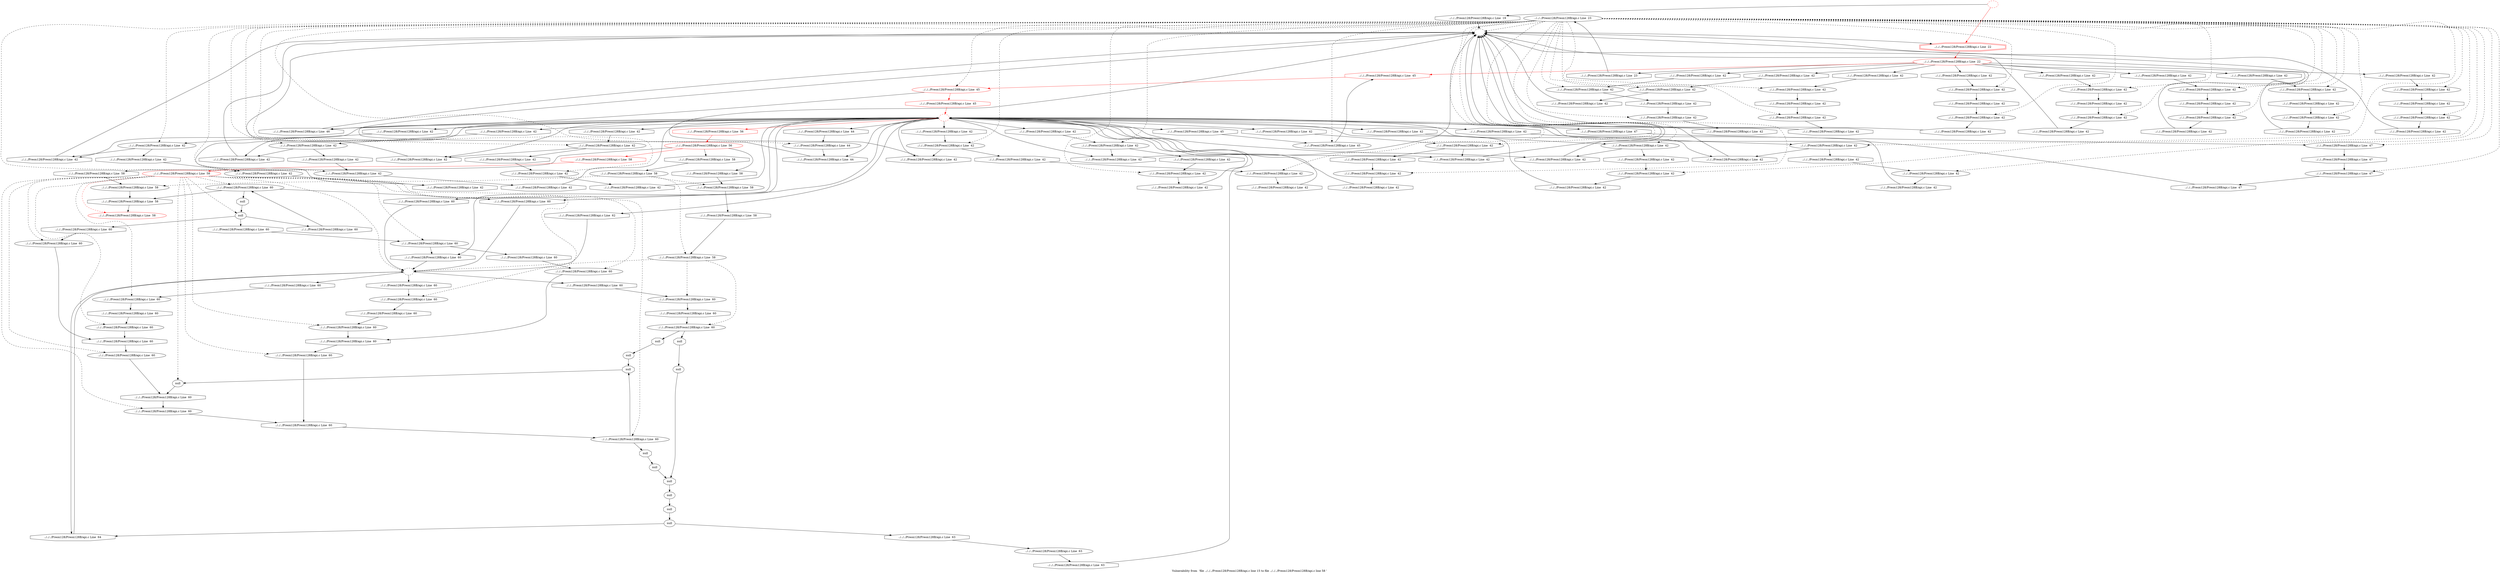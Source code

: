 digraph "Vulnerability from 'file ../../../Preon128/Preon128B/api.c line 15 to file ../../../Preon128/Preon128B/api.c line 58 '  "{
label="Vulnerability from  'file ../../../Preon128/Preon128B/api.c line 15 to file ../../../Preon128/Preon128B/api.c line 58 ' ";
node_3170[shape=ellipse,style=solid,label="../../../Preon128/Preon128B/api.c Line  23"]
node_3165[shape=ellipse,style=dashed,label=""]
"node_3170"->"node_3165" [style=dashed]
node_3250[shape=ellipse,style=solid,label="../../../Preon128/Preon128B/api.c Line  42"]
"node_3170"->"node_3250" [style=dashed]
node_3254[shape=ellipse,style=solid,label="../../../Preon128/Preon128B/api.c Line  42"]
"node_3170"->"node_3254" [style=dashed]
node_3205[shape=ellipse,style=solid,label="../../../Preon128/Preon128B/api.c Line  42"]
"node_3170"->"node_3205" [style=dashed]
node_3259[shape=ellipse,style=solid,label="../../../Preon128/Preon128B/api.c Line  44"]
"node_3170"->"node_3259" [style=dashed]
node_3262[shape=ellipse,style=solid,label="../../../Preon128/Preon128B/api.c Line  45"]
"node_3170"->"node_3262" [style=dashed]
node_3228[shape=ellipse,style=solid,label="../../../Preon128/Preon128B/api.c Line  42"]
"node_3170"->"node_3228" [style=dashed]
node_3241[shape=ellipse,style=solid,label="../../../Preon128/Preon128B/api.c Line  42"]
"node_3170"->"node_3241" [style=dashed]
node_3264[shape=ellipse,style=solid,label="../../../Preon128/Preon128B/api.c Line  45", color=red]
"node_3170"->"node_3264" [style=dashed]
node_3221[shape=ellipse,style=solid,label="../../../Preon128/Preon128B/api.c Line  42"]
"node_3170"->"node_3221" [style=dashed]
node_3226[shape=ellipse,style=solid,label="../../../Preon128/Preon128B/api.c Line  42"]
"node_3170"->"node_3226" [style=dashed]
node_3268[shape=ellipse,style=solid,label="../../../Preon128/Preon128B/api.c Line  47"]
"node_3170"->"node_3268" [style=dashed]
node_3215[shape=ellipse,style=solid,label="../../../Preon128/Preon128B/api.c Line  42"]
"node_3170"->"node_3215" [style=dashed]
node_3237[shape=ellipse,style=solid,label="../../../Preon128/Preon128B/api.c Line  42"]
"node_3170"->"node_3237" [style=dashed]
node_3176[shape=ellipse,style=solid,label="../../../Preon128/Preon128B/api.c Line  42"]
"node_3170"->"node_3176" [style=dashed]
node_3270[shape=ellipse,style=solid,label="../../../Preon128/Preon128B/api.c Line  47"]
"node_3170"->"node_3270" [style=dashed]
node_3174[shape=ellipse,style=solid,label="../../../Preon128/Preon128B/api.c Line  42"]
"node_3170"->"node_3174" [style=dashed]
node_3172[shape=ellipse,style=solid,label="../../../Preon128/Preon128B/api.c Line  42"]
"node_3170"->"node_3172" [style=dashed]
node_3208[shape=ellipse,style=solid,label="../../../Preon128/Preon128B/api.c Line  42"]
"node_3170"->"node_3208" [style=dashed]
node_3232[shape=ellipse,style=solid,label="../../../Preon128/Preon128B/api.c Line  42"]
"node_3170"->"node_3232" [style=dashed]
node_3185[shape=ellipse,style=solid,label="../../../Preon128/Preon128B/api.c Line  42"]
"node_3170"->"node_3185" [style=dashed]
node_3239[shape=ellipse,style=solid,label="../../../Preon128/Preon128B/api.c Line  42"]
"node_3170"->"node_3239" [style=dashed]
node_3243[shape=ellipse,style=solid,label="../../../Preon128/Preon128B/api.c Line  42"]
"node_3170"->"node_3243" [style=dashed]
node_3183[shape=ellipse,style=solid,label="../../../Preon128/Preon128B/api.c Line  42"]
"node_3170"->"node_3183" [style=dashed]
node_3181[shape=ellipse,style=solid,label="../../../Preon128/Preon128B/api.c Line  42"]
"node_3170"->"node_3181" [style=dashed]
node_3187[shape=ellipse,style=solid,label="../../../Preon128/Preon128B/api.c Line  42"]
"node_3170"->"node_3187" [style=dashed]
node_3219[shape=ellipse,style=solid,label="../../../Preon128/Preon128B/api.c Line  42"]
"node_3170"->"node_3219" [style=dashed]
node_3194[shape=ellipse,style=solid,label="../../../Preon128/Preon128B/api.c Line  42"]
"node_3170"->"node_3194" [style=dashed]
node_3192[shape=ellipse,style=solid,label="../../../Preon128/Preon128B/api.c Line  42"]
"node_3170"->"node_3192" [style=dashed]
node_3230[shape=ellipse,style=solid,label="../../../Preon128/Preon128B/api.c Line  42"]
"node_3170"->"node_3230" [style=dashed]
node_3210[shape=ellipse,style=solid,label="../../../Preon128/Preon128B/api.c Line  42"]
"node_3170"->"node_3210" [style=dashed]
node_3198[shape=ellipse,style=solid,label="../../../Preon128/Preon128B/api.c Line  42"]
"node_3170"->"node_3198" [style=dashed]
node_3252[shape=ellipse,style=solid,label="../../../Preon128/Preon128B/api.c Line  42"]
"node_3170"->"node_3252" [style=dashed]
node_3248[shape=ellipse,style=solid,label="../../../Preon128/Preon128B/api.c Line  42"]
"node_3170"->"node_3248" [style=dashed]
node_3196[shape=ellipse,style=solid,label="../../../Preon128/Preon128B/api.c Line  42"]
"node_3170"->"node_3196" [style=dashed]
node_3217[shape=ellipse,style=solid,label="../../../Preon128/Preon128B/api.c Line  42"]
"node_3170"->"node_3217" [style=dashed]
node_3203[shape=ellipse,style=solid,label="../../../Preon128/Preon128B/api.c Line  42"]
"node_3170"->"node_3203" [style=dashed]
node_3169[shape=doubleoctagon,style=solid,label="../../../Preon128/Preon128B/api.c Line  22", color=red]
node_3168[shape=ellipse,style=solid,label="../../../Preon128/Preon128B/api.c Line  22", color=red]
"node_3169"->"node_3168" [color=red]
node_3249[shape=octagon,style=solid,label="../../../Preon128/Preon128B/api.c Line  42"]
"node_3168"->"node_3249"
node_3227[shape=octagon,style=solid,label="../../../Preon128/Preon128B/api.c Line  42"]
"node_3168"->"node_3227"
node_3171[shape=octagon,style=solid,label="../../../Preon128/Preon128B/api.c Line  23"]
"node_3168"->"node_3171"
node_3265[shape=octagon,style=solid,label="../../../Preon128/Preon128B/api.c Line  45", color=red]
"node_3168"->"node_3265" [color=red]
node_3173[shape=octagon,style=solid,label="../../../Preon128/Preon128B/api.c Line  42"]
"node_3168"->"node_3173"
node_3238[shape=octagon,style=solid,label="../../../Preon128/Preon128B/api.c Line  42"]
"node_3168"->"node_3238"
node_3204[shape=octagon,style=solid,label="../../../Preon128/Preon128B/api.c Line  42"]
"node_3168"->"node_3204"
node_3182[shape=octagon,style=solid,label="../../../Preon128/Preon128B/api.c Line  42"]
"node_3168"->"node_3182"
node_3216[shape=octagon,style=solid,label="../../../Preon128/Preon128B/api.c Line  42"]
"node_3168"->"node_3216"
node_3193[shape=octagon,style=solid,label="../../../Preon128/Preon128B/api.c Line  42"]
"node_3168"->"node_3193"
node_3167[shape=ellipse,style=dashed,label="", color=red]
"node_3167"->"node_3169" [color=red]
node_3166[shape=octagon,style=solid,label="../../../Preon128/Preon128B/api.c Line  19"]
"node_3167"->"node_3166"
"node_3166"->"node_3165"
"node_3165"->"node_3169"
node_3164[shape=ellipse,style=dashed,label="", color=red]
node_3330[shape=octagon,style=solid,label="../../../Preon128/Preon128B/api.c Line  62"]
"node_3164"->"node_3330"
node_3257[shape=octagon,style=solid,label="../../../Preon128/Preon128B/api.c Line  42"]
"node_3164"->"node_3257"
node_3253[shape=octagon,style=solid,label="../../../Preon128/Preon128B/api.c Line  42"]
"node_3164"->"node_3253"
node_3224[shape=octagon,style=solid,label="../../../Preon128/Preon128B/api.c Line  42"]
"node_3164"->"node_3224"
node_3260[shape=octagon,style=solid,label="../../../Preon128/Preon128B/api.c Line  44"]
"node_3164"->"node_3260"
node_3261[shape=octagon,style=solid,label="../../../Preon128/Preon128B/api.c Line  44"]
"node_3164"->"node_3261"
node_3283[shape=octagon,style=solid,label="../../../Preon128/Preon128B/api.c Line  60"]
"node_3164"->"node_3283"
node_3213[shape=octagon,style=solid,label="../../../Preon128/Preon128B/api.c Line  42"]
"node_3164"->"node_3213"
node_3263[shape=octagon,style=solid,label="../../../Preon128/Preon128B/api.c Line  45"]
"node_3164"->"node_3263"
node_3321[shape=octagon,style=solid,label="../../../Preon128/Preon128B/api.c Line  60"]
"node_3164"->"node_3321"
node_3267[shape=octagon,style=solid,label="../../../Preon128/Preon128B/api.c Line  46"]
"node_3164"->"node_3267"
node_3304[shape=octagon,style=solid,label="../../../Preon128/Preon128B/api.c Line  60"]
"node_3164"->"node_3304"
node_3269[shape=octagon,style=solid,label="../../../Preon128/Preon128B/api.c Line  47"]
"node_3164"->"node_3269"
node_3175[shape=octagon,style=solid,label="../../../Preon128/Preon128B/api.c Line  42"]
"node_3164"->"node_3175"
node_3246[shape=octagon,style=solid,label="../../../Preon128/Preon128B/api.c Line  42"]
"node_3164"->"node_3246"
node_3179[shape=octagon,style=solid,label="../../../Preon128/Preon128B/api.c Line  42"]
"node_3164"->"node_3179"
node_3186[shape=octagon,style=solid,label="../../../Preon128/Preon128B/api.c Line  42"]
"node_3164"->"node_3186"
node_3201[shape=octagon,style=solid,label="../../../Preon128/Preon128B/api.c Line  42"]
"node_3164"->"node_3201"
node_3209[shape=octagon,style=solid,label="../../../Preon128/Preon128B/api.c Line  42"]
"node_3164"->"node_3209"
node_3273[shape=octagon,style=solid,label="../../../Preon128/Preon128B/api.c Line  56", color=red]
"node_3164"->"node_3273" [color=red]
node_3242[shape=octagon,style=solid,label="../../../Preon128/Preon128B/api.c Line  42"]
"node_3164"->"node_3242"
node_3190[shape=octagon,style=solid,label="../../../Preon128/Preon128B/api.c Line  42"]
"node_3164"->"node_3190"
node_3235[shape=octagon,style=solid,label="../../../Preon128/Preon128B/api.c Line  42"]
"node_3164"->"node_3235"
node_3197[shape=octagon,style=solid,label="../../../Preon128/Preon128B/api.c Line  42"]
"node_3164"->"node_3197"
node_3220[shape=octagon,style=solid,label="../../../Preon128/Preon128B/api.c Line  42"]
"node_3164"->"node_3220"
node_3231[shape=octagon,style=solid,label="../../../Preon128/Preon128B/api.c Line  42"]
"node_3164"->"node_3231"
node_3285[shape=octagon,style=solid,label="../../../Preon128/Preon128B/api.c Line  60"]
node_3284[shape=ellipse,style=solid,label="../../../Preon128/Preon128B/api.c Line  60"]
"node_3285"->"node_3284"
node_3286[shape=ellipse,style=solid,label="../../../Preon128/Preon128B/api.c Line  60"]
node_3289[shape=octagon,style=solid,label="null"]
"node_3286"->"node_3289"
node_3291[shape=octagon,style=solid,label="null"]
"node_3286"->"node_3291"
node_3236[shape=octagon,style=solid,label="../../../Preon128/Preon128B/api.c Line  42"]
"node_3236"->"node_3165"
node_3329[shape=octagon,style=solid,label="null"]
node_3328[shape=ellipse,style=solid,label="null"]
"node_3329"->"node_3328"
node_3282[shape=ellipse,style=dashed,label=""]
"node_3330"->"node_3282"
node_3202[shape=octagon,style=solid,label="../../../Preon128/Preon128B/api.c Line  42"]
"node_3202"->"node_3165"
node_3309[shape=ellipse,style=solid,label="../../../Preon128/Preon128B/api.c Line  60"]
node_3299[shape=octagon,style=solid,label="../../../Preon128/Preon128B/api.c Line  60"]
"node_3309"->"node_3299"
node_3310[shape=octagon,style=solid,label="../../../Preon128/Preon128B/api.c Line  60"]
"node_3310"->"node_3309"
node_3258[shape=octagon,style=solid,label="../../../Preon128/Preon128B/api.c Line  42"]
"node_3250"->"node_3258"
node_3335[shape=ellipse,style=solid,label="../../../Preon128/Preon128B/api.c Line  58", color=red]
node_3336[shape=octagon,style=solid,label="../../../Preon128/Preon128B/api.c Line  58"]
"node_3336"->"node_3335"
node_3211[shape=octagon,style=solid,label="../../../Preon128/Preon128B/api.c Line  42"]
"node_3211"->"node_3210"
node_3240[shape=octagon,style=solid,label="../../../Preon128/Preon128B/api.c Line  42"]
"node_3240"->"node_3239"
"node_3249"->"node_3248"
node_3255[shape=octagon,style=solid,label="../../../Preon128/Preon128B/api.c Line  42"]
"node_3255"->"node_3254"
node_3256[shape=octagon,style=solid,label="../../../Preon128/Preon128B/api.c Line  42"]
"node_3256"->"node_3164"
node_3229[shape=octagon,style=solid,label="../../../Preon128/Preon128B/api.c Line  42"]
"node_3229"->"node_3228"
"node_3257"->"node_3165"
"node_3258"->"node_3165"
node_3317[shape=ellipse,style=solid,label="../../../Preon128/Preon128B/api.c Line  60"]
node_3316[shape=octagon,style=solid,label="../../../Preon128/Preon128B/api.c Line  60"]
"node_3317"->"node_3316"
node_3318[shape=octagon,style=solid,label="../../../Preon128/Preon128B/api.c Line  60"]
"node_3318"->"node_3317"
node_3295[shape=octagon,style=solid,label="null"]
node_3294[shape=ellipse,style=solid,label="null"]
"node_3295"->"node_3294"
node_3296[shape=ellipse,style=solid,label="../../../Preon128/Preon128B/api.c Line  60"]
"node_3296"->"node_3295"
node_3325[shape=octagon,style=solid,label="null"]
"node_3296"->"node_3325"
"node_3253"->"node_3252"
"node_3254"->"node_3256"
node_3214[shape=octagon,style=solid,label="../../../Preon128/Preon128B/api.c Line  42"]
"node_3205"->"node_3214"
"node_3227"->"node_3226"
"node_3224"->"node_3165"
node_3301[shape=octagon,style=solid,label="../../../Preon128/Preon128B/api.c Line  60"]
node_3300[shape=ellipse,style=solid,label="../../../Preon128/Preon128B/api.c Line  60"]
"node_3301"->"node_3300"
node_3302[shape=ellipse,style=solid,label="../../../Preon128/Preon128B/api.c Line  60"]
"node_3302"->"node_3301"
"node_3259"->"node_3261"
"node_3260"->"node_3259"
node_3225[shape=octagon,style=solid,label="../../../Preon128/Preon128B/api.c Line  42"]
"node_3225"->"node_3165"
node_3313[shape=ellipse,style=solid,label="../../../Preon128/Preon128B/api.c Line  60"]
node_3297[shape=octagon,style=solid,label="../../../Preon128/Preon128B/api.c Line  60"]
"node_3313"->"node_3297"
node_3314[shape=octagon,style=solid,label="../../../Preon128/Preon128B/api.c Line  60"]
"node_3314"->"node_3313"
node_3298[shape=ellipse,style=solid,label="../../../Preon128/Preon128B/api.c Line  60"]
"node_3299"->"node_3298"
"node_3300"->"node_3299"
node_3200[shape=octagon,style=solid,label="../../../Preon128/Preon128B/api.c Line  42"]
"node_3200"->"node_3164"
"node_3261"->"node_3165"
"node_3262"->"node_3265"
node_3199[shape=octagon,style=solid,label="../../../Preon128/Preon128B/api.c Line  42"]
"node_3199"->"node_3198"
node_3206[shape=octagon,style=solid,label="../../../Preon128/Preon128B/api.c Line  42"]
"node_3206"->"node_3205"
node_3331[shape=ellipse,style=solid,label="../../../Preon128/Preon128B/api.c Line  63"]
node_3333[shape=octagon,style=solid,label="../../../Preon128/Preon128B/api.c Line  63"]
"node_3331"->"node_3333"
node_3332[shape=octagon,style=solid,label="../../../Preon128/Preon128B/api.c Line  63"]
"node_3332"->"node_3331"
"node_3228"->"node_3236"
"node_3241"->"node_3246"
node_3244[shape=octagon,style=solid,label="../../../Preon128/Preon128B/api.c Line  42"]
"node_3241"->"node_3244"
node_3288[shape=ellipse,style=solid,label="null"]
"node_3289"->"node_3288"
node_3290[shape=ellipse,style=solid,label="null"]
"node_3290"->"node_3325"
"node_3283"->"node_3282"
node_3287[shape=octagon,style=solid,label="../../../Preon128/Preon128B/api.c Line  60"]
"node_3284"->"node_3287"
"node_3213"->"node_3165"
"node_3263"->"node_3262"
node_3266[shape=octagon,style=solid,label="../../../Preon128/Preon128B/api.c Line  45", color=red]
"node_3264"->"node_3266" [color=red]
"node_3264"->"node_3267"
node_3223[shape=octagon,style=solid,label="../../../Preon128/Preon128B/api.c Line  42"]
"node_3221"->"node_3223"
"node_3321"->"node_3282"
node_3322[shape=ellipse,style=solid,label="../../../Preon128/Preon128B/api.c Line  60"]
"node_3322"->"node_3316"
node_3311[shape=ellipse,style=solid,label="../../../Preon128/Preon128B/api.c Line  60"]
"node_3311"->"node_3310"
"node_3311"->"node_3321"
node_3312[shape=octagon,style=solid,label="../../../Preon128/Preon128B/api.c Line  60"]
"node_3312"->"node_3311"
node_3207[shape=octagon,style=solid,label="../../../Preon128/Preon128B/api.c Line  47"]
"node_3207"->"node_3164"
"node_3226"->"node_3229"
node_3323[shape=octagon,style=solid,label="../../../Preon128/Preon128B/api.c Line  60"]
"node_3323"->"node_3322"
node_3324[shape=ellipse,style=solid,label="null"]
"node_3324"->"node_3314"
node_3222[shape=octagon,style=solid,label="../../../Preon128/Preon128B/api.c Line  42"]
"node_3222"->"node_3221"
"node_3171"->"node_3170"
node_3178[shape=octagon,style=solid,label="../../../Preon128/Preon128B/api.c Line  42"]
"node_3178"->"node_3164"
"node_3333"->"node_3164"
node_3334[shape=octagon,style=solid,label="../../../Preon128/Preon128B/api.c Line  64"]
"node_3334"->"node_3282"
"node_3265"->"node_3264" [color=red]
"node_3266"->"node_3164" [color=red]
node_3177[shape=octagon,style=solid,label="../../../Preon128/Preon128B/api.c Line  42"]
"node_3177"->"node_3176"
"node_3214"->"node_3165"
"node_3287"->"node_3286"
node_3327[shape=octagon,style=solid,label="null"]
"node_3288"->"node_3327"
"node_3267"->"node_3165"
node_3271[shape=octagon,style=solid,label="../../../Preon128/Preon128B/api.c Line  47"]
"node_3268"->"node_3271"
node_3218[shape=octagon,style=solid,label="../../../Preon128/Preon128B/api.c Line  42"]
"node_3215"->"node_3218"
node_3303[shape=octagon,style=solid,label="../../../Preon128/Preon128B/api.c Line  60"]
"node_3303"->"node_3302"
"node_3304"->"node_3282"
"node_3297"->"node_3296"
"node_3298"->"node_3297"
"node_3237"->"node_3240"
"node_3325"->"node_3324"
node_3326[shape=ellipse,style=solid,label="null"]
"node_3326"->"node_3329"
"node_3176"->"node_3178"
"node_3269"->"node_3268"
"node_3270"->"node_3207"
"node_3291"->"node_3290"
node_3292[shape=ellipse,style=solid,label="../../../Preon128/Preon128B/api.c Line  58", color=red]
"node_3292"->"node_3309" [style=dashed]
"node_3292"->"node_3335" [color=red, style=dashed]
"node_3292"->"node_3317" [style=dashed]
"node_3292"->"node_3296" [style=dashed]
"node_3292"->"node_3302" [style=dashed]
"node_3292"->"node_3313" [style=dashed]
"node_3292"->"node_3300" [style=dashed]
"node_3292"->"node_3322" [style=dashed]
"node_3292"->"node_3311" [style=dashed]
"node_3292"->"node_3324" [style=dashed]
"node_3292"->"node_3298" [style=dashed]
node_3305[shape=ellipse,style=solid,label="../../../Preon128/Preon128B/api.c Line  60"]
"node_3292"->"node_3305" [style=dashed]
node_3307[shape=ellipse,style=solid,label="null"]
"node_3292"->"node_3307" [style=dashed]
node_3315[shape=ellipse,style=solid,label="../../../Preon128/Preon128B/api.c Line  60"]
"node_3292"->"node_3315" [style=dashed]
node_3319[shape=ellipse,style=solid,label="../../../Preon128/Preon128B/api.c Line  60"]
"node_3292"->"node_3319" [style=dashed]
"node_3292"->"node_3282" [style=dashed]
"node_3175"->"node_3174"
"node_3305"->"node_3336"
"node_3305"->"node_3304"
node_3308[shape=octagon,style=solid,label="null"]
"node_3305"->"node_3308"
node_3306[shape=octagon,style=solid,label="../../../Preon128/Preon128B/api.c Line  60"]
"node_3306"->"node_3305"
"node_3174"->"node_3177"
"node_3174"->"node_3179"
"node_3246"->"node_3165"
"node_3271"->"node_3270"
node_3272[shape=ellipse,style=solid,label="../../../Preon128/Preon128B/api.c Line  56", color=red]
node_3293[shape=octagon,style=solid,label="../../../Preon128/Preon128B/api.c Line  58", color=red]
"node_3272"->"node_3293" [color=red]
node_3275[shape=octagon,style=solid,label="../../../Preon128/Preon128B/api.c Line  58"]
"node_3272"->"node_3275"
node_3277[shape=octagon,style=solid,label="../../../Preon128/Preon128B/api.c Line  58"]
"node_3272"->"node_3277"
node_3279[shape=octagon,style=solid,label="../../../Preon128/Preon128B/api.c Line  58"]
"node_3272"->"node_3279"
"node_3173"->"node_3172"
"node_3238"->"node_3237"
node_3234[shape=octagon,style=solid,label="../../../Preon128/Preon128B/api.c Line  42"]
"node_3234"->"node_3164"
node_3180[shape=octagon,style=solid,label="../../../Preon128/Preon128B/api.c Line  42"]
"node_3172"->"node_3180"
node_3233[shape=octagon,style=solid,label="../../../Preon128/Preon128B/api.c Line  42"]
"node_3233"->"node_3232"
"node_3179"->"node_3165"
"node_3186"->"node_3185"
"node_3208"->"node_3211"
"node_3208"->"node_3213"
"node_3232"->"node_3234"
"node_3185"->"node_3190"
node_3188[shape=octagon,style=solid,label="../../../Preon128/Preon128B/api.c Line  42"]
"node_3185"->"node_3188"
node_3247[shape=octagon,style=solid,label="../../../Preon128/Preon128B/api.c Line  42"]
"node_3239"->"node_3247"
"node_3201"->"node_3165"
"node_3293"->"node_3292" [color=red]
"node_3294"->"node_3327"
"node_3204"->"node_3203"
node_3184[shape=octagon,style=solid,label="../../../Preon128/Preon128B/api.c Line  42"]
"node_3184"->"node_3183"
node_3245[shape=octagon,style=solid,label="../../../Preon128/Preon128B/api.c Line  42"]
"node_3243"->"node_3245"
"node_3307"->"node_3312"
"node_3307"->"node_3323"
"node_3307"->"node_3306"
"node_3308"->"node_3307"
node_3191[shape=octagon,style=solid,label="../../../Preon128/Preon128B/api.c Line  42"]
"node_3183"->"node_3191"
"node_3327"->"node_3326"
"node_3328"->"node_3332"
"node_3328"->"node_3334"
"node_3182"->"node_3181"
"node_3181"->"node_3184"
"node_3180"->"node_3165"
"node_3216"->"node_3215"
"node_3218"->"node_3217"
"node_3209"->"node_3208"
"node_3273"->"node_3272" [color=red]
node_3274[shape=ellipse,style=solid,label="../../../Preon128/Preon128B/api.c Line  58"]
node_3276[shape=ellipse,style=solid,label="../../../Preon128/Preon128B/api.c Line  58"]
"node_3274"->"node_3276" [style=dashed]
node_3278[shape=ellipse,style=solid,label="../../../Preon128/Preon128B/api.c Line  58"]
"node_3274"->"node_3278" [style=dashed]
node_3280[shape=ellipse,style=solid,label="../../../Preon128/Preon128B/api.c Line  58"]
"node_3274"->"node_3280" [style=dashed]
"node_3275"->"node_3274"
"node_3276"->"node_3336"
"node_3315"->"node_3314"
"node_3316"->"node_3315"
node_3189[shape=octagon,style=solid,label="../../../Preon128/Preon128B/api.c Line  42"]
"node_3187"->"node_3189"
"node_3244"->"node_3243"
"node_3219"->"node_3224"
"node_3219"->"node_3222"
"node_3277"->"node_3276"
node_3281[shape=octagon,style=solid,label="../../../Preon128/Preon128B/api.c Line  58"]
"node_3278"->"node_3281"
"node_3194"->"node_3202"
"node_3279"->"node_3278"
"node_3280"->"node_3286" [style=dashed]
"node_3280"->"node_3284" [style=dashed]
"node_3280"->"node_3282" [style=dashed]
"node_3193"->"node_3192"
"node_3319"->"node_3318"
node_3320[shape=octagon,style=solid,label="../../../Preon128/Preon128B/api.c Line  60"]
"node_3320"->"node_3319"
node_3195[shape=octagon,style=solid,label="../../../Preon128/Preon128B/api.c Line  42"]
"node_3192"->"node_3195"
"node_3191"->"node_3165"
"node_3223"->"node_3164"
"node_3247"->"node_3165"
"node_3242"->"node_3241"
"node_3190"->"node_3165"
"node_3235"->"node_3165"
"node_3189"->"node_3164"
"node_3230"->"node_3233"
"node_3230"->"node_3235"
"node_3188"->"node_3187"
"node_3195"->"node_3194"
node_3212[shape=octagon,style=solid,label="../../../Preon128/Preon128B/api.c Line  42"]
"node_3210"->"node_3212"
"node_3212"->"node_3164"
"node_3198"->"node_3200"
"node_3245"->"node_3164"
node_3251[shape=octagon,style=solid,label="../../../Preon128/Preon128B/api.c Line  42"]
"node_3251"->"node_3250"
"node_3252"->"node_3255"
"node_3252"->"node_3257"
"node_3248"->"node_3251"
"node_3197"->"node_3196"
"node_3196"->"node_3199"
"node_3196"->"node_3201"
"node_3217"->"node_3225"
"node_3281"->"node_3280"
"node_3282"->"node_3285"
"node_3282"->"node_3334"
"node_3282"->"node_3303"
"node_3282"->"node_3320"
"node_3203"->"node_3206"
"node_3220"->"node_3219"
"node_3231"->"node_3230"
}

